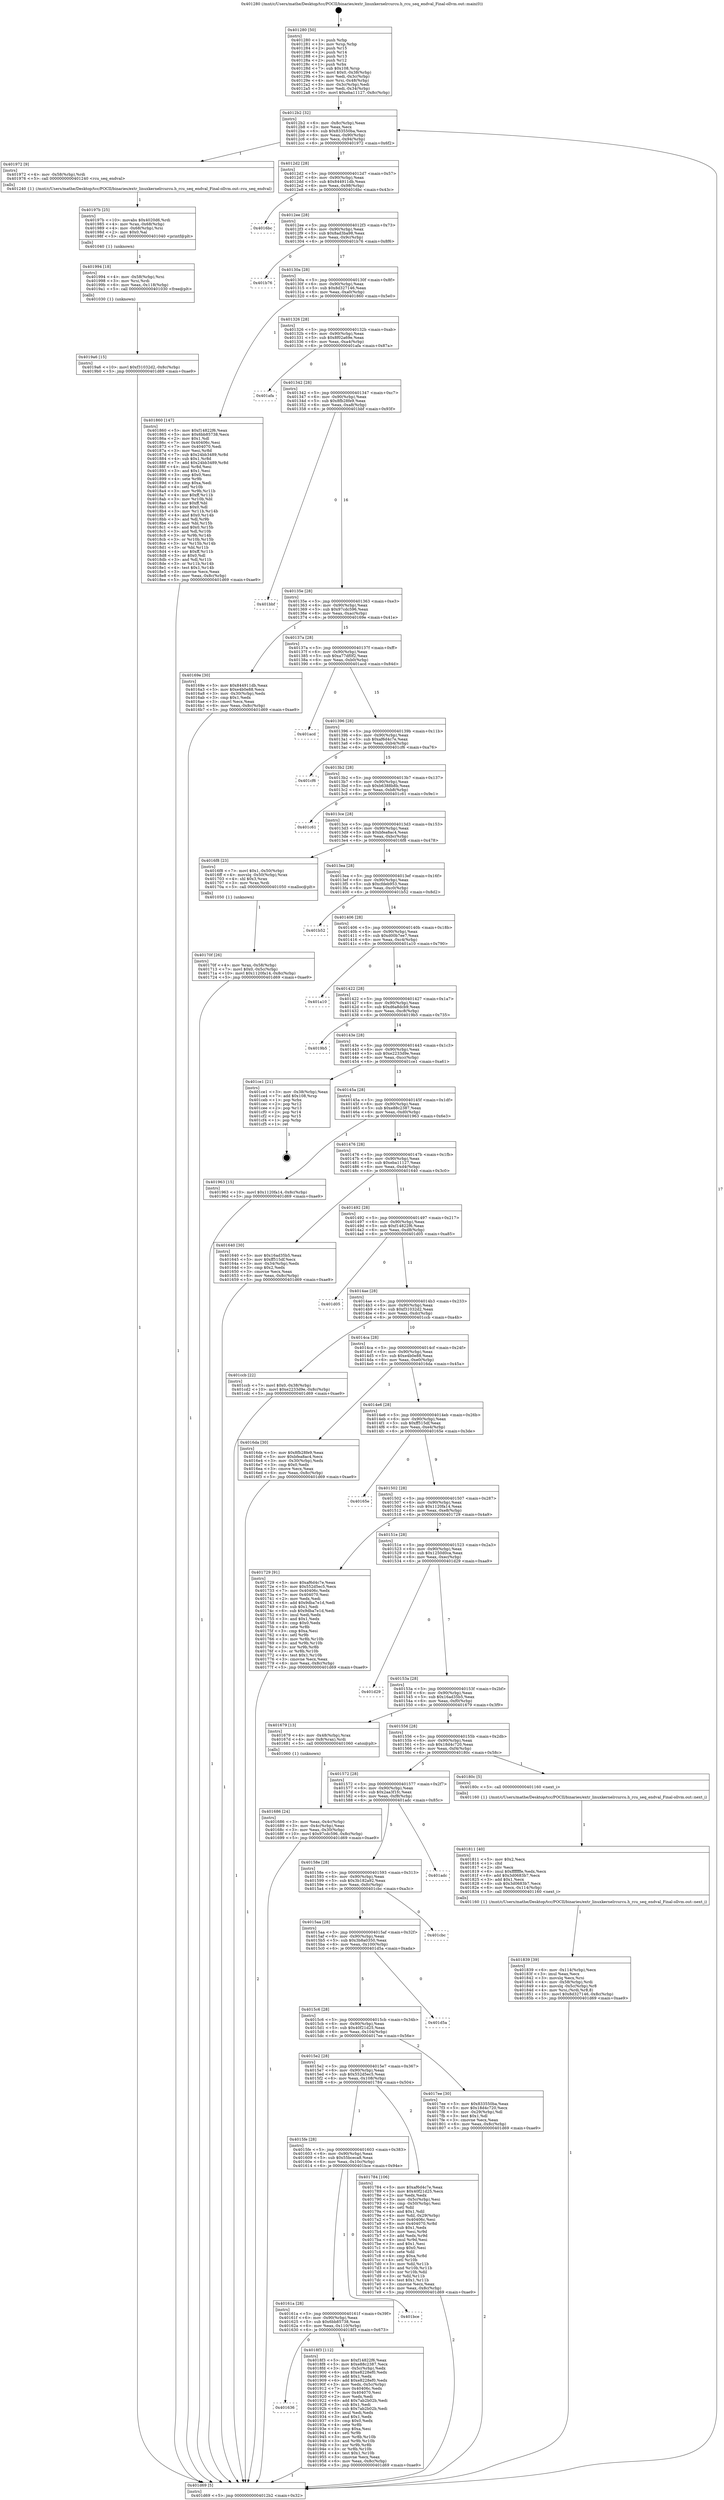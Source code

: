 digraph "0x401280" {
  label = "0x401280 (/mnt/c/Users/mathe/Desktop/tcc/POCII/binaries/extr_linuxkernelrcurcu.h_rcu_seq_endval_Final-ollvm.out::main(0))"
  labelloc = "t"
  node[shape=record]

  Entry [label="",width=0.3,height=0.3,shape=circle,fillcolor=black,style=filled]
  "0x4012b2" [label="{
     0x4012b2 [32]\l
     | [instrs]\l
     &nbsp;&nbsp;0x4012b2 \<+6\>: mov -0x8c(%rbp),%eax\l
     &nbsp;&nbsp;0x4012b8 \<+2\>: mov %eax,%ecx\l
     &nbsp;&nbsp;0x4012ba \<+6\>: sub $0x833550ba,%ecx\l
     &nbsp;&nbsp;0x4012c0 \<+6\>: mov %eax,-0x90(%rbp)\l
     &nbsp;&nbsp;0x4012c6 \<+6\>: mov %ecx,-0x94(%rbp)\l
     &nbsp;&nbsp;0x4012cc \<+6\>: je 0000000000401972 \<main+0x6f2\>\l
  }"]
  "0x401972" [label="{
     0x401972 [9]\l
     | [instrs]\l
     &nbsp;&nbsp;0x401972 \<+4\>: mov -0x58(%rbp),%rdi\l
     &nbsp;&nbsp;0x401976 \<+5\>: call 0000000000401240 \<rcu_seq_endval\>\l
     | [calls]\l
     &nbsp;&nbsp;0x401240 \{1\} (/mnt/c/Users/mathe/Desktop/tcc/POCII/binaries/extr_linuxkernelrcurcu.h_rcu_seq_endval_Final-ollvm.out::rcu_seq_endval)\l
  }"]
  "0x4012d2" [label="{
     0x4012d2 [28]\l
     | [instrs]\l
     &nbsp;&nbsp;0x4012d2 \<+5\>: jmp 00000000004012d7 \<main+0x57\>\l
     &nbsp;&nbsp;0x4012d7 \<+6\>: mov -0x90(%rbp),%eax\l
     &nbsp;&nbsp;0x4012dd \<+5\>: sub $0x844911db,%eax\l
     &nbsp;&nbsp;0x4012e2 \<+6\>: mov %eax,-0x98(%rbp)\l
     &nbsp;&nbsp;0x4012e8 \<+6\>: je 00000000004016bc \<main+0x43c\>\l
  }"]
  Exit [label="",width=0.3,height=0.3,shape=circle,fillcolor=black,style=filled,peripheries=2]
  "0x4016bc" [label="{
     0x4016bc\l
  }", style=dashed]
  "0x4012ee" [label="{
     0x4012ee [28]\l
     | [instrs]\l
     &nbsp;&nbsp;0x4012ee \<+5\>: jmp 00000000004012f3 \<main+0x73\>\l
     &nbsp;&nbsp;0x4012f3 \<+6\>: mov -0x90(%rbp),%eax\l
     &nbsp;&nbsp;0x4012f9 \<+5\>: sub $0x8ad3ba98,%eax\l
     &nbsp;&nbsp;0x4012fe \<+6\>: mov %eax,-0x9c(%rbp)\l
     &nbsp;&nbsp;0x401304 \<+6\>: je 0000000000401b76 \<main+0x8f6\>\l
  }"]
  "0x4019a6" [label="{
     0x4019a6 [15]\l
     | [instrs]\l
     &nbsp;&nbsp;0x4019a6 \<+10\>: movl $0xf31032d2,-0x8c(%rbp)\l
     &nbsp;&nbsp;0x4019b0 \<+5\>: jmp 0000000000401d69 \<main+0xae9\>\l
  }"]
  "0x401b76" [label="{
     0x401b76\l
  }", style=dashed]
  "0x40130a" [label="{
     0x40130a [28]\l
     | [instrs]\l
     &nbsp;&nbsp;0x40130a \<+5\>: jmp 000000000040130f \<main+0x8f\>\l
     &nbsp;&nbsp;0x40130f \<+6\>: mov -0x90(%rbp),%eax\l
     &nbsp;&nbsp;0x401315 \<+5\>: sub $0x8d327146,%eax\l
     &nbsp;&nbsp;0x40131a \<+6\>: mov %eax,-0xa0(%rbp)\l
     &nbsp;&nbsp;0x401320 \<+6\>: je 0000000000401860 \<main+0x5e0\>\l
  }"]
  "0x401994" [label="{
     0x401994 [18]\l
     | [instrs]\l
     &nbsp;&nbsp;0x401994 \<+4\>: mov -0x58(%rbp),%rsi\l
     &nbsp;&nbsp;0x401998 \<+3\>: mov %rsi,%rdi\l
     &nbsp;&nbsp;0x40199b \<+6\>: mov %eax,-0x118(%rbp)\l
     &nbsp;&nbsp;0x4019a1 \<+5\>: call 0000000000401030 \<free@plt\>\l
     | [calls]\l
     &nbsp;&nbsp;0x401030 \{1\} (unknown)\l
  }"]
  "0x401860" [label="{
     0x401860 [147]\l
     | [instrs]\l
     &nbsp;&nbsp;0x401860 \<+5\>: mov $0xf14822f6,%eax\l
     &nbsp;&nbsp;0x401865 \<+5\>: mov $0x6bb85738,%ecx\l
     &nbsp;&nbsp;0x40186a \<+2\>: mov $0x1,%dl\l
     &nbsp;&nbsp;0x40186c \<+7\>: mov 0x40406c,%esi\l
     &nbsp;&nbsp;0x401873 \<+7\>: mov 0x404070,%edi\l
     &nbsp;&nbsp;0x40187a \<+3\>: mov %esi,%r8d\l
     &nbsp;&nbsp;0x40187d \<+7\>: sub $0x24bb3489,%r8d\l
     &nbsp;&nbsp;0x401884 \<+4\>: sub $0x1,%r8d\l
     &nbsp;&nbsp;0x401888 \<+7\>: add $0x24bb3489,%r8d\l
     &nbsp;&nbsp;0x40188f \<+4\>: imul %r8d,%esi\l
     &nbsp;&nbsp;0x401893 \<+3\>: and $0x1,%esi\l
     &nbsp;&nbsp;0x401896 \<+3\>: cmp $0x0,%esi\l
     &nbsp;&nbsp;0x401899 \<+4\>: sete %r9b\l
     &nbsp;&nbsp;0x40189d \<+3\>: cmp $0xa,%edi\l
     &nbsp;&nbsp;0x4018a0 \<+4\>: setl %r10b\l
     &nbsp;&nbsp;0x4018a4 \<+3\>: mov %r9b,%r11b\l
     &nbsp;&nbsp;0x4018a7 \<+4\>: xor $0xff,%r11b\l
     &nbsp;&nbsp;0x4018ab \<+3\>: mov %r10b,%bl\l
     &nbsp;&nbsp;0x4018ae \<+3\>: xor $0xff,%bl\l
     &nbsp;&nbsp;0x4018b1 \<+3\>: xor $0x0,%dl\l
     &nbsp;&nbsp;0x4018b4 \<+3\>: mov %r11b,%r14b\l
     &nbsp;&nbsp;0x4018b7 \<+4\>: and $0x0,%r14b\l
     &nbsp;&nbsp;0x4018bb \<+3\>: and %dl,%r9b\l
     &nbsp;&nbsp;0x4018be \<+3\>: mov %bl,%r15b\l
     &nbsp;&nbsp;0x4018c1 \<+4\>: and $0x0,%r15b\l
     &nbsp;&nbsp;0x4018c5 \<+3\>: and %dl,%r10b\l
     &nbsp;&nbsp;0x4018c8 \<+3\>: or %r9b,%r14b\l
     &nbsp;&nbsp;0x4018cb \<+3\>: or %r10b,%r15b\l
     &nbsp;&nbsp;0x4018ce \<+3\>: xor %r15b,%r14b\l
     &nbsp;&nbsp;0x4018d1 \<+3\>: or %bl,%r11b\l
     &nbsp;&nbsp;0x4018d4 \<+4\>: xor $0xff,%r11b\l
     &nbsp;&nbsp;0x4018d8 \<+3\>: or $0x0,%dl\l
     &nbsp;&nbsp;0x4018db \<+3\>: and %dl,%r11b\l
     &nbsp;&nbsp;0x4018de \<+3\>: or %r11b,%r14b\l
     &nbsp;&nbsp;0x4018e1 \<+4\>: test $0x1,%r14b\l
     &nbsp;&nbsp;0x4018e5 \<+3\>: cmovne %ecx,%eax\l
     &nbsp;&nbsp;0x4018e8 \<+6\>: mov %eax,-0x8c(%rbp)\l
     &nbsp;&nbsp;0x4018ee \<+5\>: jmp 0000000000401d69 \<main+0xae9\>\l
  }"]
  "0x401326" [label="{
     0x401326 [28]\l
     | [instrs]\l
     &nbsp;&nbsp;0x401326 \<+5\>: jmp 000000000040132b \<main+0xab\>\l
     &nbsp;&nbsp;0x40132b \<+6\>: mov -0x90(%rbp),%eax\l
     &nbsp;&nbsp;0x401331 \<+5\>: sub $0x8f02a69e,%eax\l
     &nbsp;&nbsp;0x401336 \<+6\>: mov %eax,-0xa4(%rbp)\l
     &nbsp;&nbsp;0x40133c \<+6\>: je 0000000000401afa \<main+0x87a\>\l
  }"]
  "0x40197b" [label="{
     0x40197b [25]\l
     | [instrs]\l
     &nbsp;&nbsp;0x40197b \<+10\>: movabs $0x4020d6,%rdi\l
     &nbsp;&nbsp;0x401985 \<+4\>: mov %rax,-0x68(%rbp)\l
     &nbsp;&nbsp;0x401989 \<+4\>: mov -0x68(%rbp),%rsi\l
     &nbsp;&nbsp;0x40198d \<+2\>: mov $0x0,%al\l
     &nbsp;&nbsp;0x40198f \<+5\>: call 0000000000401040 \<printf@plt\>\l
     | [calls]\l
     &nbsp;&nbsp;0x401040 \{1\} (unknown)\l
  }"]
  "0x401afa" [label="{
     0x401afa\l
  }", style=dashed]
  "0x401342" [label="{
     0x401342 [28]\l
     | [instrs]\l
     &nbsp;&nbsp;0x401342 \<+5\>: jmp 0000000000401347 \<main+0xc7\>\l
     &nbsp;&nbsp;0x401347 \<+6\>: mov -0x90(%rbp),%eax\l
     &nbsp;&nbsp;0x40134d \<+5\>: sub $0x8fb28fe9,%eax\l
     &nbsp;&nbsp;0x401352 \<+6\>: mov %eax,-0xa8(%rbp)\l
     &nbsp;&nbsp;0x401358 \<+6\>: je 0000000000401bbf \<main+0x93f\>\l
  }"]
  "0x401636" [label="{
     0x401636\l
  }", style=dashed]
  "0x401bbf" [label="{
     0x401bbf\l
  }", style=dashed]
  "0x40135e" [label="{
     0x40135e [28]\l
     | [instrs]\l
     &nbsp;&nbsp;0x40135e \<+5\>: jmp 0000000000401363 \<main+0xe3\>\l
     &nbsp;&nbsp;0x401363 \<+6\>: mov -0x90(%rbp),%eax\l
     &nbsp;&nbsp;0x401369 \<+5\>: sub $0x97cdc596,%eax\l
     &nbsp;&nbsp;0x40136e \<+6\>: mov %eax,-0xac(%rbp)\l
     &nbsp;&nbsp;0x401374 \<+6\>: je 000000000040169e \<main+0x41e\>\l
  }"]
  "0x4018f3" [label="{
     0x4018f3 [112]\l
     | [instrs]\l
     &nbsp;&nbsp;0x4018f3 \<+5\>: mov $0xf14822f6,%eax\l
     &nbsp;&nbsp;0x4018f8 \<+5\>: mov $0xe88c2387,%ecx\l
     &nbsp;&nbsp;0x4018fd \<+3\>: mov -0x5c(%rbp),%edx\l
     &nbsp;&nbsp;0x401900 \<+6\>: sub $0xe8228ef0,%edx\l
     &nbsp;&nbsp;0x401906 \<+3\>: add $0x1,%edx\l
     &nbsp;&nbsp;0x401909 \<+6\>: add $0xe8228ef0,%edx\l
     &nbsp;&nbsp;0x40190f \<+3\>: mov %edx,-0x5c(%rbp)\l
     &nbsp;&nbsp;0x401912 \<+7\>: mov 0x40406c,%edx\l
     &nbsp;&nbsp;0x401919 \<+7\>: mov 0x404070,%esi\l
     &nbsp;&nbsp;0x401920 \<+2\>: mov %edx,%edi\l
     &nbsp;&nbsp;0x401922 \<+6\>: add $0x7ab2b02b,%edi\l
     &nbsp;&nbsp;0x401928 \<+3\>: sub $0x1,%edi\l
     &nbsp;&nbsp;0x40192b \<+6\>: sub $0x7ab2b02b,%edi\l
     &nbsp;&nbsp;0x401931 \<+3\>: imul %edi,%edx\l
     &nbsp;&nbsp;0x401934 \<+3\>: and $0x1,%edx\l
     &nbsp;&nbsp;0x401937 \<+3\>: cmp $0x0,%edx\l
     &nbsp;&nbsp;0x40193a \<+4\>: sete %r8b\l
     &nbsp;&nbsp;0x40193e \<+3\>: cmp $0xa,%esi\l
     &nbsp;&nbsp;0x401941 \<+4\>: setl %r9b\l
     &nbsp;&nbsp;0x401945 \<+3\>: mov %r8b,%r10b\l
     &nbsp;&nbsp;0x401948 \<+3\>: and %r9b,%r10b\l
     &nbsp;&nbsp;0x40194b \<+3\>: xor %r9b,%r8b\l
     &nbsp;&nbsp;0x40194e \<+3\>: or %r8b,%r10b\l
     &nbsp;&nbsp;0x401951 \<+4\>: test $0x1,%r10b\l
     &nbsp;&nbsp;0x401955 \<+3\>: cmovne %ecx,%eax\l
     &nbsp;&nbsp;0x401958 \<+6\>: mov %eax,-0x8c(%rbp)\l
     &nbsp;&nbsp;0x40195e \<+5\>: jmp 0000000000401d69 \<main+0xae9\>\l
  }"]
  "0x40169e" [label="{
     0x40169e [30]\l
     | [instrs]\l
     &nbsp;&nbsp;0x40169e \<+5\>: mov $0x844911db,%eax\l
     &nbsp;&nbsp;0x4016a3 \<+5\>: mov $0xe4b0e88,%ecx\l
     &nbsp;&nbsp;0x4016a8 \<+3\>: mov -0x30(%rbp),%edx\l
     &nbsp;&nbsp;0x4016ab \<+3\>: cmp $0x1,%edx\l
     &nbsp;&nbsp;0x4016ae \<+3\>: cmovl %ecx,%eax\l
     &nbsp;&nbsp;0x4016b1 \<+6\>: mov %eax,-0x8c(%rbp)\l
     &nbsp;&nbsp;0x4016b7 \<+5\>: jmp 0000000000401d69 \<main+0xae9\>\l
  }"]
  "0x40137a" [label="{
     0x40137a [28]\l
     | [instrs]\l
     &nbsp;&nbsp;0x40137a \<+5\>: jmp 000000000040137f \<main+0xff\>\l
     &nbsp;&nbsp;0x40137f \<+6\>: mov -0x90(%rbp),%eax\l
     &nbsp;&nbsp;0x401385 \<+5\>: sub $0xa77df0f2,%eax\l
     &nbsp;&nbsp;0x40138a \<+6\>: mov %eax,-0xb0(%rbp)\l
     &nbsp;&nbsp;0x401390 \<+6\>: je 0000000000401acd \<main+0x84d\>\l
  }"]
  "0x40161a" [label="{
     0x40161a [28]\l
     | [instrs]\l
     &nbsp;&nbsp;0x40161a \<+5\>: jmp 000000000040161f \<main+0x39f\>\l
     &nbsp;&nbsp;0x40161f \<+6\>: mov -0x90(%rbp),%eax\l
     &nbsp;&nbsp;0x401625 \<+5\>: sub $0x6bb85738,%eax\l
     &nbsp;&nbsp;0x40162a \<+6\>: mov %eax,-0x110(%rbp)\l
     &nbsp;&nbsp;0x401630 \<+6\>: je 00000000004018f3 \<main+0x673\>\l
  }"]
  "0x401acd" [label="{
     0x401acd\l
  }", style=dashed]
  "0x401396" [label="{
     0x401396 [28]\l
     | [instrs]\l
     &nbsp;&nbsp;0x401396 \<+5\>: jmp 000000000040139b \<main+0x11b\>\l
     &nbsp;&nbsp;0x40139b \<+6\>: mov -0x90(%rbp),%eax\l
     &nbsp;&nbsp;0x4013a1 \<+5\>: sub $0xaf6d4c7e,%eax\l
     &nbsp;&nbsp;0x4013a6 \<+6\>: mov %eax,-0xb4(%rbp)\l
     &nbsp;&nbsp;0x4013ac \<+6\>: je 0000000000401cf6 \<main+0xa76\>\l
  }"]
  "0x401bce" [label="{
     0x401bce\l
  }", style=dashed]
  "0x401cf6" [label="{
     0x401cf6\l
  }", style=dashed]
  "0x4013b2" [label="{
     0x4013b2 [28]\l
     | [instrs]\l
     &nbsp;&nbsp;0x4013b2 \<+5\>: jmp 00000000004013b7 \<main+0x137\>\l
     &nbsp;&nbsp;0x4013b7 \<+6\>: mov -0x90(%rbp),%eax\l
     &nbsp;&nbsp;0x4013bd \<+5\>: sub $0xb6388b8b,%eax\l
     &nbsp;&nbsp;0x4013c2 \<+6\>: mov %eax,-0xb8(%rbp)\l
     &nbsp;&nbsp;0x4013c8 \<+6\>: je 0000000000401c61 \<main+0x9e1\>\l
  }"]
  "0x401839" [label="{
     0x401839 [39]\l
     | [instrs]\l
     &nbsp;&nbsp;0x401839 \<+6\>: mov -0x114(%rbp),%ecx\l
     &nbsp;&nbsp;0x40183f \<+3\>: imul %eax,%ecx\l
     &nbsp;&nbsp;0x401842 \<+3\>: movslq %ecx,%rsi\l
     &nbsp;&nbsp;0x401845 \<+4\>: mov -0x58(%rbp),%rdi\l
     &nbsp;&nbsp;0x401849 \<+4\>: movslq -0x5c(%rbp),%r8\l
     &nbsp;&nbsp;0x40184d \<+4\>: mov %rsi,(%rdi,%r8,8)\l
     &nbsp;&nbsp;0x401851 \<+10\>: movl $0x8d327146,-0x8c(%rbp)\l
     &nbsp;&nbsp;0x40185b \<+5\>: jmp 0000000000401d69 \<main+0xae9\>\l
  }"]
  "0x401c61" [label="{
     0x401c61\l
  }", style=dashed]
  "0x4013ce" [label="{
     0x4013ce [28]\l
     | [instrs]\l
     &nbsp;&nbsp;0x4013ce \<+5\>: jmp 00000000004013d3 \<main+0x153\>\l
     &nbsp;&nbsp;0x4013d3 \<+6\>: mov -0x90(%rbp),%eax\l
     &nbsp;&nbsp;0x4013d9 \<+5\>: sub $0xbfea8ac4,%eax\l
     &nbsp;&nbsp;0x4013de \<+6\>: mov %eax,-0xbc(%rbp)\l
     &nbsp;&nbsp;0x4013e4 \<+6\>: je 00000000004016f8 \<main+0x478\>\l
  }"]
  "0x401811" [label="{
     0x401811 [40]\l
     | [instrs]\l
     &nbsp;&nbsp;0x401811 \<+5\>: mov $0x2,%ecx\l
     &nbsp;&nbsp;0x401816 \<+1\>: cltd\l
     &nbsp;&nbsp;0x401817 \<+2\>: idiv %ecx\l
     &nbsp;&nbsp;0x401819 \<+6\>: imul $0xfffffffe,%edx,%ecx\l
     &nbsp;&nbsp;0x40181f \<+6\>: add $0x3d0683b7,%ecx\l
     &nbsp;&nbsp;0x401825 \<+3\>: add $0x1,%ecx\l
     &nbsp;&nbsp;0x401828 \<+6\>: sub $0x3d0683b7,%ecx\l
     &nbsp;&nbsp;0x40182e \<+6\>: mov %ecx,-0x114(%rbp)\l
     &nbsp;&nbsp;0x401834 \<+5\>: call 0000000000401160 \<next_i\>\l
     | [calls]\l
     &nbsp;&nbsp;0x401160 \{1\} (/mnt/c/Users/mathe/Desktop/tcc/POCII/binaries/extr_linuxkernelrcurcu.h_rcu_seq_endval_Final-ollvm.out::next_i)\l
  }"]
  "0x4016f8" [label="{
     0x4016f8 [23]\l
     | [instrs]\l
     &nbsp;&nbsp;0x4016f8 \<+7\>: movl $0x1,-0x50(%rbp)\l
     &nbsp;&nbsp;0x4016ff \<+4\>: movslq -0x50(%rbp),%rax\l
     &nbsp;&nbsp;0x401703 \<+4\>: shl $0x3,%rax\l
     &nbsp;&nbsp;0x401707 \<+3\>: mov %rax,%rdi\l
     &nbsp;&nbsp;0x40170a \<+5\>: call 0000000000401050 \<malloc@plt\>\l
     | [calls]\l
     &nbsp;&nbsp;0x401050 \{1\} (unknown)\l
  }"]
  "0x4013ea" [label="{
     0x4013ea [28]\l
     | [instrs]\l
     &nbsp;&nbsp;0x4013ea \<+5\>: jmp 00000000004013ef \<main+0x16f\>\l
     &nbsp;&nbsp;0x4013ef \<+6\>: mov -0x90(%rbp),%eax\l
     &nbsp;&nbsp;0x4013f5 \<+5\>: sub $0xcfdeb953,%eax\l
     &nbsp;&nbsp;0x4013fa \<+6\>: mov %eax,-0xc0(%rbp)\l
     &nbsp;&nbsp;0x401400 \<+6\>: je 0000000000401b52 \<main+0x8d2\>\l
  }"]
  "0x4015fe" [label="{
     0x4015fe [28]\l
     | [instrs]\l
     &nbsp;&nbsp;0x4015fe \<+5\>: jmp 0000000000401603 \<main+0x383\>\l
     &nbsp;&nbsp;0x401603 \<+6\>: mov -0x90(%rbp),%eax\l
     &nbsp;&nbsp;0x401609 \<+5\>: sub $0x55bceca8,%eax\l
     &nbsp;&nbsp;0x40160e \<+6\>: mov %eax,-0x10c(%rbp)\l
     &nbsp;&nbsp;0x401614 \<+6\>: je 0000000000401bce \<main+0x94e\>\l
  }"]
  "0x401b52" [label="{
     0x401b52\l
  }", style=dashed]
  "0x401406" [label="{
     0x401406 [28]\l
     | [instrs]\l
     &nbsp;&nbsp;0x401406 \<+5\>: jmp 000000000040140b \<main+0x18b\>\l
     &nbsp;&nbsp;0x40140b \<+6\>: mov -0x90(%rbp),%eax\l
     &nbsp;&nbsp;0x401411 \<+5\>: sub $0xd00b7ee7,%eax\l
     &nbsp;&nbsp;0x401416 \<+6\>: mov %eax,-0xc4(%rbp)\l
     &nbsp;&nbsp;0x40141c \<+6\>: je 0000000000401a10 \<main+0x790\>\l
  }"]
  "0x401784" [label="{
     0x401784 [106]\l
     | [instrs]\l
     &nbsp;&nbsp;0x401784 \<+5\>: mov $0xaf6d4c7e,%eax\l
     &nbsp;&nbsp;0x401789 \<+5\>: mov $0x40f21d25,%ecx\l
     &nbsp;&nbsp;0x40178e \<+2\>: xor %edx,%edx\l
     &nbsp;&nbsp;0x401790 \<+3\>: mov -0x5c(%rbp),%esi\l
     &nbsp;&nbsp;0x401793 \<+3\>: cmp -0x50(%rbp),%esi\l
     &nbsp;&nbsp;0x401796 \<+4\>: setl %dil\l
     &nbsp;&nbsp;0x40179a \<+4\>: and $0x1,%dil\l
     &nbsp;&nbsp;0x40179e \<+4\>: mov %dil,-0x29(%rbp)\l
     &nbsp;&nbsp;0x4017a2 \<+7\>: mov 0x40406c,%esi\l
     &nbsp;&nbsp;0x4017a9 \<+8\>: mov 0x404070,%r8d\l
     &nbsp;&nbsp;0x4017b1 \<+3\>: sub $0x1,%edx\l
     &nbsp;&nbsp;0x4017b4 \<+3\>: mov %esi,%r9d\l
     &nbsp;&nbsp;0x4017b7 \<+3\>: add %edx,%r9d\l
     &nbsp;&nbsp;0x4017ba \<+4\>: imul %r9d,%esi\l
     &nbsp;&nbsp;0x4017be \<+3\>: and $0x1,%esi\l
     &nbsp;&nbsp;0x4017c1 \<+3\>: cmp $0x0,%esi\l
     &nbsp;&nbsp;0x4017c4 \<+4\>: sete %dil\l
     &nbsp;&nbsp;0x4017c8 \<+4\>: cmp $0xa,%r8d\l
     &nbsp;&nbsp;0x4017cc \<+4\>: setl %r10b\l
     &nbsp;&nbsp;0x4017d0 \<+3\>: mov %dil,%r11b\l
     &nbsp;&nbsp;0x4017d3 \<+3\>: and %r10b,%r11b\l
     &nbsp;&nbsp;0x4017d6 \<+3\>: xor %r10b,%dil\l
     &nbsp;&nbsp;0x4017d9 \<+3\>: or %dil,%r11b\l
     &nbsp;&nbsp;0x4017dc \<+4\>: test $0x1,%r11b\l
     &nbsp;&nbsp;0x4017e0 \<+3\>: cmovne %ecx,%eax\l
     &nbsp;&nbsp;0x4017e3 \<+6\>: mov %eax,-0x8c(%rbp)\l
     &nbsp;&nbsp;0x4017e9 \<+5\>: jmp 0000000000401d69 \<main+0xae9\>\l
  }"]
  "0x401a10" [label="{
     0x401a10\l
  }", style=dashed]
  "0x401422" [label="{
     0x401422 [28]\l
     | [instrs]\l
     &nbsp;&nbsp;0x401422 \<+5\>: jmp 0000000000401427 \<main+0x1a7\>\l
     &nbsp;&nbsp;0x401427 \<+6\>: mov -0x90(%rbp),%eax\l
     &nbsp;&nbsp;0x40142d \<+5\>: sub $0xd6a8dcb9,%eax\l
     &nbsp;&nbsp;0x401432 \<+6\>: mov %eax,-0xc8(%rbp)\l
     &nbsp;&nbsp;0x401438 \<+6\>: je 00000000004019b5 \<main+0x735\>\l
  }"]
  "0x4015e2" [label="{
     0x4015e2 [28]\l
     | [instrs]\l
     &nbsp;&nbsp;0x4015e2 \<+5\>: jmp 00000000004015e7 \<main+0x367\>\l
     &nbsp;&nbsp;0x4015e7 \<+6\>: mov -0x90(%rbp),%eax\l
     &nbsp;&nbsp;0x4015ed \<+5\>: sub $0x552d5ec5,%eax\l
     &nbsp;&nbsp;0x4015f2 \<+6\>: mov %eax,-0x108(%rbp)\l
     &nbsp;&nbsp;0x4015f8 \<+6\>: je 0000000000401784 \<main+0x504\>\l
  }"]
  "0x4019b5" [label="{
     0x4019b5\l
  }", style=dashed]
  "0x40143e" [label="{
     0x40143e [28]\l
     | [instrs]\l
     &nbsp;&nbsp;0x40143e \<+5\>: jmp 0000000000401443 \<main+0x1c3\>\l
     &nbsp;&nbsp;0x401443 \<+6\>: mov -0x90(%rbp),%eax\l
     &nbsp;&nbsp;0x401449 \<+5\>: sub $0xe2233d9e,%eax\l
     &nbsp;&nbsp;0x40144e \<+6\>: mov %eax,-0xcc(%rbp)\l
     &nbsp;&nbsp;0x401454 \<+6\>: je 0000000000401ce1 \<main+0xa61\>\l
  }"]
  "0x4017ee" [label="{
     0x4017ee [30]\l
     | [instrs]\l
     &nbsp;&nbsp;0x4017ee \<+5\>: mov $0x833550ba,%eax\l
     &nbsp;&nbsp;0x4017f3 \<+5\>: mov $0x18d4c720,%ecx\l
     &nbsp;&nbsp;0x4017f8 \<+3\>: mov -0x29(%rbp),%dl\l
     &nbsp;&nbsp;0x4017fb \<+3\>: test $0x1,%dl\l
     &nbsp;&nbsp;0x4017fe \<+3\>: cmovne %ecx,%eax\l
     &nbsp;&nbsp;0x401801 \<+6\>: mov %eax,-0x8c(%rbp)\l
     &nbsp;&nbsp;0x401807 \<+5\>: jmp 0000000000401d69 \<main+0xae9\>\l
  }"]
  "0x401ce1" [label="{
     0x401ce1 [21]\l
     | [instrs]\l
     &nbsp;&nbsp;0x401ce1 \<+3\>: mov -0x38(%rbp),%eax\l
     &nbsp;&nbsp;0x401ce4 \<+7\>: add $0x108,%rsp\l
     &nbsp;&nbsp;0x401ceb \<+1\>: pop %rbx\l
     &nbsp;&nbsp;0x401cec \<+2\>: pop %r12\l
     &nbsp;&nbsp;0x401cee \<+2\>: pop %r13\l
     &nbsp;&nbsp;0x401cf0 \<+2\>: pop %r14\l
     &nbsp;&nbsp;0x401cf2 \<+2\>: pop %r15\l
     &nbsp;&nbsp;0x401cf4 \<+1\>: pop %rbp\l
     &nbsp;&nbsp;0x401cf5 \<+1\>: ret\l
  }"]
  "0x40145a" [label="{
     0x40145a [28]\l
     | [instrs]\l
     &nbsp;&nbsp;0x40145a \<+5\>: jmp 000000000040145f \<main+0x1df\>\l
     &nbsp;&nbsp;0x40145f \<+6\>: mov -0x90(%rbp),%eax\l
     &nbsp;&nbsp;0x401465 \<+5\>: sub $0xe88c2387,%eax\l
     &nbsp;&nbsp;0x40146a \<+6\>: mov %eax,-0xd0(%rbp)\l
     &nbsp;&nbsp;0x401470 \<+6\>: je 0000000000401963 \<main+0x6e3\>\l
  }"]
  "0x4015c6" [label="{
     0x4015c6 [28]\l
     | [instrs]\l
     &nbsp;&nbsp;0x4015c6 \<+5\>: jmp 00000000004015cb \<main+0x34b\>\l
     &nbsp;&nbsp;0x4015cb \<+6\>: mov -0x90(%rbp),%eax\l
     &nbsp;&nbsp;0x4015d1 \<+5\>: sub $0x40f21d25,%eax\l
     &nbsp;&nbsp;0x4015d6 \<+6\>: mov %eax,-0x104(%rbp)\l
     &nbsp;&nbsp;0x4015dc \<+6\>: je 00000000004017ee \<main+0x56e\>\l
  }"]
  "0x401963" [label="{
     0x401963 [15]\l
     | [instrs]\l
     &nbsp;&nbsp;0x401963 \<+10\>: movl $0x1120fa14,-0x8c(%rbp)\l
     &nbsp;&nbsp;0x40196d \<+5\>: jmp 0000000000401d69 \<main+0xae9\>\l
  }"]
  "0x401476" [label="{
     0x401476 [28]\l
     | [instrs]\l
     &nbsp;&nbsp;0x401476 \<+5\>: jmp 000000000040147b \<main+0x1fb\>\l
     &nbsp;&nbsp;0x40147b \<+6\>: mov -0x90(%rbp),%eax\l
     &nbsp;&nbsp;0x401481 \<+5\>: sub $0xeba11127,%eax\l
     &nbsp;&nbsp;0x401486 \<+6\>: mov %eax,-0xd4(%rbp)\l
     &nbsp;&nbsp;0x40148c \<+6\>: je 0000000000401640 \<main+0x3c0\>\l
  }"]
  "0x401d5a" [label="{
     0x401d5a\l
  }", style=dashed]
  "0x401640" [label="{
     0x401640 [30]\l
     | [instrs]\l
     &nbsp;&nbsp;0x401640 \<+5\>: mov $0x16ad35b5,%eax\l
     &nbsp;&nbsp;0x401645 \<+5\>: mov $0xff515df,%ecx\l
     &nbsp;&nbsp;0x40164a \<+3\>: mov -0x34(%rbp),%edx\l
     &nbsp;&nbsp;0x40164d \<+3\>: cmp $0x2,%edx\l
     &nbsp;&nbsp;0x401650 \<+3\>: cmovne %ecx,%eax\l
     &nbsp;&nbsp;0x401653 \<+6\>: mov %eax,-0x8c(%rbp)\l
     &nbsp;&nbsp;0x401659 \<+5\>: jmp 0000000000401d69 \<main+0xae9\>\l
  }"]
  "0x401492" [label="{
     0x401492 [28]\l
     | [instrs]\l
     &nbsp;&nbsp;0x401492 \<+5\>: jmp 0000000000401497 \<main+0x217\>\l
     &nbsp;&nbsp;0x401497 \<+6\>: mov -0x90(%rbp),%eax\l
     &nbsp;&nbsp;0x40149d \<+5\>: sub $0xf14822f6,%eax\l
     &nbsp;&nbsp;0x4014a2 \<+6\>: mov %eax,-0xd8(%rbp)\l
     &nbsp;&nbsp;0x4014a8 \<+6\>: je 0000000000401d05 \<main+0xa85\>\l
  }"]
  "0x401d69" [label="{
     0x401d69 [5]\l
     | [instrs]\l
     &nbsp;&nbsp;0x401d69 \<+5\>: jmp 00000000004012b2 \<main+0x32\>\l
  }"]
  "0x401280" [label="{
     0x401280 [50]\l
     | [instrs]\l
     &nbsp;&nbsp;0x401280 \<+1\>: push %rbp\l
     &nbsp;&nbsp;0x401281 \<+3\>: mov %rsp,%rbp\l
     &nbsp;&nbsp;0x401284 \<+2\>: push %r15\l
     &nbsp;&nbsp;0x401286 \<+2\>: push %r14\l
     &nbsp;&nbsp;0x401288 \<+2\>: push %r13\l
     &nbsp;&nbsp;0x40128a \<+2\>: push %r12\l
     &nbsp;&nbsp;0x40128c \<+1\>: push %rbx\l
     &nbsp;&nbsp;0x40128d \<+7\>: sub $0x108,%rsp\l
     &nbsp;&nbsp;0x401294 \<+7\>: movl $0x0,-0x38(%rbp)\l
     &nbsp;&nbsp;0x40129b \<+3\>: mov %edi,-0x3c(%rbp)\l
     &nbsp;&nbsp;0x40129e \<+4\>: mov %rsi,-0x48(%rbp)\l
     &nbsp;&nbsp;0x4012a2 \<+3\>: mov -0x3c(%rbp),%edi\l
     &nbsp;&nbsp;0x4012a5 \<+3\>: mov %edi,-0x34(%rbp)\l
     &nbsp;&nbsp;0x4012a8 \<+10\>: movl $0xeba11127,-0x8c(%rbp)\l
  }"]
  "0x4015aa" [label="{
     0x4015aa [28]\l
     | [instrs]\l
     &nbsp;&nbsp;0x4015aa \<+5\>: jmp 00000000004015af \<main+0x32f\>\l
     &nbsp;&nbsp;0x4015af \<+6\>: mov -0x90(%rbp),%eax\l
     &nbsp;&nbsp;0x4015b5 \<+5\>: sub $0x3b8a0350,%eax\l
     &nbsp;&nbsp;0x4015ba \<+6\>: mov %eax,-0x100(%rbp)\l
     &nbsp;&nbsp;0x4015c0 \<+6\>: je 0000000000401d5a \<main+0xada\>\l
  }"]
  "0x401d05" [label="{
     0x401d05\l
  }", style=dashed]
  "0x4014ae" [label="{
     0x4014ae [28]\l
     | [instrs]\l
     &nbsp;&nbsp;0x4014ae \<+5\>: jmp 00000000004014b3 \<main+0x233\>\l
     &nbsp;&nbsp;0x4014b3 \<+6\>: mov -0x90(%rbp),%eax\l
     &nbsp;&nbsp;0x4014b9 \<+5\>: sub $0xf31032d2,%eax\l
     &nbsp;&nbsp;0x4014be \<+6\>: mov %eax,-0xdc(%rbp)\l
     &nbsp;&nbsp;0x4014c4 \<+6\>: je 0000000000401ccb \<main+0xa4b\>\l
  }"]
  "0x401cbc" [label="{
     0x401cbc\l
  }", style=dashed]
  "0x401ccb" [label="{
     0x401ccb [22]\l
     | [instrs]\l
     &nbsp;&nbsp;0x401ccb \<+7\>: movl $0x0,-0x38(%rbp)\l
     &nbsp;&nbsp;0x401cd2 \<+10\>: movl $0xe2233d9e,-0x8c(%rbp)\l
     &nbsp;&nbsp;0x401cdc \<+5\>: jmp 0000000000401d69 \<main+0xae9\>\l
  }"]
  "0x4014ca" [label="{
     0x4014ca [28]\l
     | [instrs]\l
     &nbsp;&nbsp;0x4014ca \<+5\>: jmp 00000000004014cf \<main+0x24f\>\l
     &nbsp;&nbsp;0x4014cf \<+6\>: mov -0x90(%rbp),%eax\l
     &nbsp;&nbsp;0x4014d5 \<+5\>: sub $0xe4b0e88,%eax\l
     &nbsp;&nbsp;0x4014da \<+6\>: mov %eax,-0xe0(%rbp)\l
     &nbsp;&nbsp;0x4014e0 \<+6\>: je 00000000004016da \<main+0x45a\>\l
  }"]
  "0x40158e" [label="{
     0x40158e [28]\l
     | [instrs]\l
     &nbsp;&nbsp;0x40158e \<+5\>: jmp 0000000000401593 \<main+0x313\>\l
     &nbsp;&nbsp;0x401593 \<+6\>: mov -0x90(%rbp),%eax\l
     &nbsp;&nbsp;0x401599 \<+5\>: sub $0x3b182a92,%eax\l
     &nbsp;&nbsp;0x40159e \<+6\>: mov %eax,-0xfc(%rbp)\l
     &nbsp;&nbsp;0x4015a4 \<+6\>: je 0000000000401cbc \<main+0xa3c\>\l
  }"]
  "0x4016da" [label="{
     0x4016da [30]\l
     | [instrs]\l
     &nbsp;&nbsp;0x4016da \<+5\>: mov $0x8fb28fe9,%eax\l
     &nbsp;&nbsp;0x4016df \<+5\>: mov $0xbfea8ac4,%ecx\l
     &nbsp;&nbsp;0x4016e4 \<+3\>: mov -0x30(%rbp),%edx\l
     &nbsp;&nbsp;0x4016e7 \<+3\>: cmp $0x0,%edx\l
     &nbsp;&nbsp;0x4016ea \<+3\>: cmove %ecx,%eax\l
     &nbsp;&nbsp;0x4016ed \<+6\>: mov %eax,-0x8c(%rbp)\l
     &nbsp;&nbsp;0x4016f3 \<+5\>: jmp 0000000000401d69 \<main+0xae9\>\l
  }"]
  "0x4014e6" [label="{
     0x4014e6 [28]\l
     | [instrs]\l
     &nbsp;&nbsp;0x4014e6 \<+5\>: jmp 00000000004014eb \<main+0x26b\>\l
     &nbsp;&nbsp;0x4014eb \<+6\>: mov -0x90(%rbp),%eax\l
     &nbsp;&nbsp;0x4014f1 \<+5\>: sub $0xff515df,%eax\l
     &nbsp;&nbsp;0x4014f6 \<+6\>: mov %eax,-0xe4(%rbp)\l
     &nbsp;&nbsp;0x4014fc \<+6\>: je 000000000040165e \<main+0x3de\>\l
  }"]
  "0x401adc" [label="{
     0x401adc\l
  }", style=dashed]
  "0x40165e" [label="{
     0x40165e\l
  }", style=dashed]
  "0x401502" [label="{
     0x401502 [28]\l
     | [instrs]\l
     &nbsp;&nbsp;0x401502 \<+5\>: jmp 0000000000401507 \<main+0x287\>\l
     &nbsp;&nbsp;0x401507 \<+6\>: mov -0x90(%rbp),%eax\l
     &nbsp;&nbsp;0x40150d \<+5\>: sub $0x1120fa14,%eax\l
     &nbsp;&nbsp;0x401512 \<+6\>: mov %eax,-0xe8(%rbp)\l
     &nbsp;&nbsp;0x401518 \<+6\>: je 0000000000401729 \<main+0x4a9\>\l
  }"]
  "0x401572" [label="{
     0x401572 [28]\l
     | [instrs]\l
     &nbsp;&nbsp;0x401572 \<+5\>: jmp 0000000000401577 \<main+0x2f7\>\l
     &nbsp;&nbsp;0x401577 \<+6\>: mov -0x90(%rbp),%eax\l
     &nbsp;&nbsp;0x40157d \<+5\>: sub $0x2aa3f1fc,%eax\l
     &nbsp;&nbsp;0x401582 \<+6\>: mov %eax,-0xf8(%rbp)\l
     &nbsp;&nbsp;0x401588 \<+6\>: je 0000000000401adc \<main+0x85c\>\l
  }"]
  "0x401729" [label="{
     0x401729 [91]\l
     | [instrs]\l
     &nbsp;&nbsp;0x401729 \<+5\>: mov $0xaf6d4c7e,%eax\l
     &nbsp;&nbsp;0x40172e \<+5\>: mov $0x552d5ec5,%ecx\l
     &nbsp;&nbsp;0x401733 \<+7\>: mov 0x40406c,%edx\l
     &nbsp;&nbsp;0x40173a \<+7\>: mov 0x404070,%esi\l
     &nbsp;&nbsp;0x401741 \<+2\>: mov %edx,%edi\l
     &nbsp;&nbsp;0x401743 \<+6\>: add $0x9dba7e1d,%edi\l
     &nbsp;&nbsp;0x401749 \<+3\>: sub $0x1,%edi\l
     &nbsp;&nbsp;0x40174c \<+6\>: sub $0x9dba7e1d,%edi\l
     &nbsp;&nbsp;0x401752 \<+3\>: imul %edi,%edx\l
     &nbsp;&nbsp;0x401755 \<+3\>: and $0x1,%edx\l
     &nbsp;&nbsp;0x401758 \<+3\>: cmp $0x0,%edx\l
     &nbsp;&nbsp;0x40175b \<+4\>: sete %r8b\l
     &nbsp;&nbsp;0x40175f \<+3\>: cmp $0xa,%esi\l
     &nbsp;&nbsp;0x401762 \<+4\>: setl %r9b\l
     &nbsp;&nbsp;0x401766 \<+3\>: mov %r8b,%r10b\l
     &nbsp;&nbsp;0x401769 \<+3\>: and %r9b,%r10b\l
     &nbsp;&nbsp;0x40176c \<+3\>: xor %r9b,%r8b\l
     &nbsp;&nbsp;0x40176f \<+3\>: or %r8b,%r10b\l
     &nbsp;&nbsp;0x401772 \<+4\>: test $0x1,%r10b\l
     &nbsp;&nbsp;0x401776 \<+3\>: cmovne %ecx,%eax\l
     &nbsp;&nbsp;0x401779 \<+6\>: mov %eax,-0x8c(%rbp)\l
     &nbsp;&nbsp;0x40177f \<+5\>: jmp 0000000000401d69 \<main+0xae9\>\l
  }"]
  "0x40151e" [label="{
     0x40151e [28]\l
     | [instrs]\l
     &nbsp;&nbsp;0x40151e \<+5\>: jmp 0000000000401523 \<main+0x2a3\>\l
     &nbsp;&nbsp;0x401523 \<+6\>: mov -0x90(%rbp),%eax\l
     &nbsp;&nbsp;0x401529 \<+5\>: sub $0x1250d0ca,%eax\l
     &nbsp;&nbsp;0x40152e \<+6\>: mov %eax,-0xec(%rbp)\l
     &nbsp;&nbsp;0x401534 \<+6\>: je 0000000000401d29 \<main+0xaa9\>\l
  }"]
  "0x40180c" [label="{
     0x40180c [5]\l
     | [instrs]\l
     &nbsp;&nbsp;0x40180c \<+5\>: call 0000000000401160 \<next_i\>\l
     | [calls]\l
     &nbsp;&nbsp;0x401160 \{1\} (/mnt/c/Users/mathe/Desktop/tcc/POCII/binaries/extr_linuxkernelrcurcu.h_rcu_seq_endval_Final-ollvm.out::next_i)\l
  }"]
  "0x401d29" [label="{
     0x401d29\l
  }", style=dashed]
  "0x40153a" [label="{
     0x40153a [28]\l
     | [instrs]\l
     &nbsp;&nbsp;0x40153a \<+5\>: jmp 000000000040153f \<main+0x2bf\>\l
     &nbsp;&nbsp;0x40153f \<+6\>: mov -0x90(%rbp),%eax\l
     &nbsp;&nbsp;0x401545 \<+5\>: sub $0x16ad35b5,%eax\l
     &nbsp;&nbsp;0x40154a \<+6\>: mov %eax,-0xf0(%rbp)\l
     &nbsp;&nbsp;0x401550 \<+6\>: je 0000000000401679 \<main+0x3f9\>\l
  }"]
  "0x40170f" [label="{
     0x40170f [26]\l
     | [instrs]\l
     &nbsp;&nbsp;0x40170f \<+4\>: mov %rax,-0x58(%rbp)\l
     &nbsp;&nbsp;0x401713 \<+7\>: movl $0x0,-0x5c(%rbp)\l
     &nbsp;&nbsp;0x40171a \<+10\>: movl $0x1120fa14,-0x8c(%rbp)\l
     &nbsp;&nbsp;0x401724 \<+5\>: jmp 0000000000401d69 \<main+0xae9\>\l
  }"]
  "0x401679" [label="{
     0x401679 [13]\l
     | [instrs]\l
     &nbsp;&nbsp;0x401679 \<+4\>: mov -0x48(%rbp),%rax\l
     &nbsp;&nbsp;0x40167d \<+4\>: mov 0x8(%rax),%rdi\l
     &nbsp;&nbsp;0x401681 \<+5\>: call 0000000000401060 \<atoi@plt\>\l
     | [calls]\l
     &nbsp;&nbsp;0x401060 \{1\} (unknown)\l
  }"]
  "0x401556" [label="{
     0x401556 [28]\l
     | [instrs]\l
     &nbsp;&nbsp;0x401556 \<+5\>: jmp 000000000040155b \<main+0x2db\>\l
     &nbsp;&nbsp;0x40155b \<+6\>: mov -0x90(%rbp),%eax\l
     &nbsp;&nbsp;0x401561 \<+5\>: sub $0x18d4c720,%eax\l
     &nbsp;&nbsp;0x401566 \<+6\>: mov %eax,-0xf4(%rbp)\l
     &nbsp;&nbsp;0x40156c \<+6\>: je 000000000040180c \<main+0x58c\>\l
  }"]
  "0x401686" [label="{
     0x401686 [24]\l
     | [instrs]\l
     &nbsp;&nbsp;0x401686 \<+3\>: mov %eax,-0x4c(%rbp)\l
     &nbsp;&nbsp;0x401689 \<+3\>: mov -0x4c(%rbp),%eax\l
     &nbsp;&nbsp;0x40168c \<+3\>: mov %eax,-0x30(%rbp)\l
     &nbsp;&nbsp;0x40168f \<+10\>: movl $0x97cdc596,-0x8c(%rbp)\l
     &nbsp;&nbsp;0x401699 \<+5\>: jmp 0000000000401d69 \<main+0xae9\>\l
  }"]
  Entry -> "0x401280" [label=" 1"]
  "0x4012b2" -> "0x401972" [label=" 1"]
  "0x4012b2" -> "0x4012d2" [label=" 17"]
  "0x401ce1" -> Exit [label=" 1"]
  "0x4012d2" -> "0x4016bc" [label=" 0"]
  "0x4012d2" -> "0x4012ee" [label=" 17"]
  "0x401ccb" -> "0x401d69" [label=" 1"]
  "0x4012ee" -> "0x401b76" [label=" 0"]
  "0x4012ee" -> "0x40130a" [label=" 17"]
  "0x4019a6" -> "0x401d69" [label=" 1"]
  "0x40130a" -> "0x401860" [label=" 1"]
  "0x40130a" -> "0x401326" [label=" 16"]
  "0x401994" -> "0x4019a6" [label=" 1"]
  "0x401326" -> "0x401afa" [label=" 0"]
  "0x401326" -> "0x401342" [label=" 16"]
  "0x40197b" -> "0x401994" [label=" 1"]
  "0x401342" -> "0x401bbf" [label=" 0"]
  "0x401342" -> "0x40135e" [label=" 16"]
  "0x401972" -> "0x40197b" [label=" 1"]
  "0x40135e" -> "0x40169e" [label=" 1"]
  "0x40135e" -> "0x40137a" [label=" 15"]
  "0x401963" -> "0x401d69" [label=" 1"]
  "0x40137a" -> "0x401acd" [label=" 0"]
  "0x40137a" -> "0x401396" [label=" 15"]
  "0x40161a" -> "0x401636" [label=" 0"]
  "0x401396" -> "0x401cf6" [label=" 0"]
  "0x401396" -> "0x4013b2" [label=" 15"]
  "0x40161a" -> "0x4018f3" [label=" 1"]
  "0x4013b2" -> "0x401c61" [label=" 0"]
  "0x4013b2" -> "0x4013ce" [label=" 15"]
  "0x4015fe" -> "0x40161a" [label=" 1"]
  "0x4013ce" -> "0x4016f8" [label=" 1"]
  "0x4013ce" -> "0x4013ea" [label=" 14"]
  "0x4015fe" -> "0x401bce" [label=" 0"]
  "0x4013ea" -> "0x401b52" [label=" 0"]
  "0x4013ea" -> "0x401406" [label=" 14"]
  "0x4018f3" -> "0x401d69" [label=" 1"]
  "0x401406" -> "0x401a10" [label=" 0"]
  "0x401406" -> "0x401422" [label=" 14"]
  "0x401860" -> "0x401d69" [label=" 1"]
  "0x401422" -> "0x4019b5" [label=" 0"]
  "0x401422" -> "0x40143e" [label=" 14"]
  "0x401811" -> "0x401839" [label=" 1"]
  "0x40143e" -> "0x401ce1" [label=" 1"]
  "0x40143e" -> "0x40145a" [label=" 13"]
  "0x40180c" -> "0x401811" [label=" 1"]
  "0x40145a" -> "0x401963" [label=" 1"]
  "0x40145a" -> "0x401476" [label=" 12"]
  "0x401784" -> "0x401d69" [label=" 2"]
  "0x401476" -> "0x401640" [label=" 1"]
  "0x401476" -> "0x401492" [label=" 11"]
  "0x401640" -> "0x401d69" [label=" 1"]
  "0x401280" -> "0x4012b2" [label=" 1"]
  "0x401d69" -> "0x4012b2" [label=" 17"]
  "0x4015e2" -> "0x4015fe" [label=" 1"]
  "0x401492" -> "0x401d05" [label=" 0"]
  "0x401492" -> "0x4014ae" [label=" 11"]
  "0x401839" -> "0x401d69" [label=" 1"]
  "0x4014ae" -> "0x401ccb" [label=" 1"]
  "0x4014ae" -> "0x4014ca" [label=" 10"]
  "0x4015c6" -> "0x4015e2" [label=" 3"]
  "0x4014ca" -> "0x4016da" [label=" 1"]
  "0x4014ca" -> "0x4014e6" [label=" 9"]
  "0x4017ee" -> "0x401d69" [label=" 2"]
  "0x4014e6" -> "0x40165e" [label=" 0"]
  "0x4014e6" -> "0x401502" [label=" 9"]
  "0x4015aa" -> "0x4015c6" [label=" 5"]
  "0x401502" -> "0x401729" [label=" 2"]
  "0x401502" -> "0x40151e" [label=" 7"]
  "0x4015e2" -> "0x401784" [label=" 2"]
  "0x40151e" -> "0x401d29" [label=" 0"]
  "0x40151e" -> "0x40153a" [label=" 7"]
  "0x40158e" -> "0x4015aa" [label=" 5"]
  "0x40153a" -> "0x401679" [label=" 1"]
  "0x40153a" -> "0x401556" [label=" 6"]
  "0x401679" -> "0x401686" [label=" 1"]
  "0x401686" -> "0x401d69" [label=" 1"]
  "0x40169e" -> "0x401d69" [label=" 1"]
  "0x4016da" -> "0x401d69" [label=" 1"]
  "0x4016f8" -> "0x40170f" [label=" 1"]
  "0x40170f" -> "0x401d69" [label=" 1"]
  "0x401729" -> "0x401d69" [label=" 2"]
  "0x40158e" -> "0x401cbc" [label=" 0"]
  "0x401556" -> "0x40180c" [label=" 1"]
  "0x401556" -> "0x401572" [label=" 5"]
  "0x4015aa" -> "0x401d5a" [label=" 0"]
  "0x401572" -> "0x401adc" [label=" 0"]
  "0x401572" -> "0x40158e" [label=" 5"]
  "0x4015c6" -> "0x4017ee" [label=" 2"]
}
